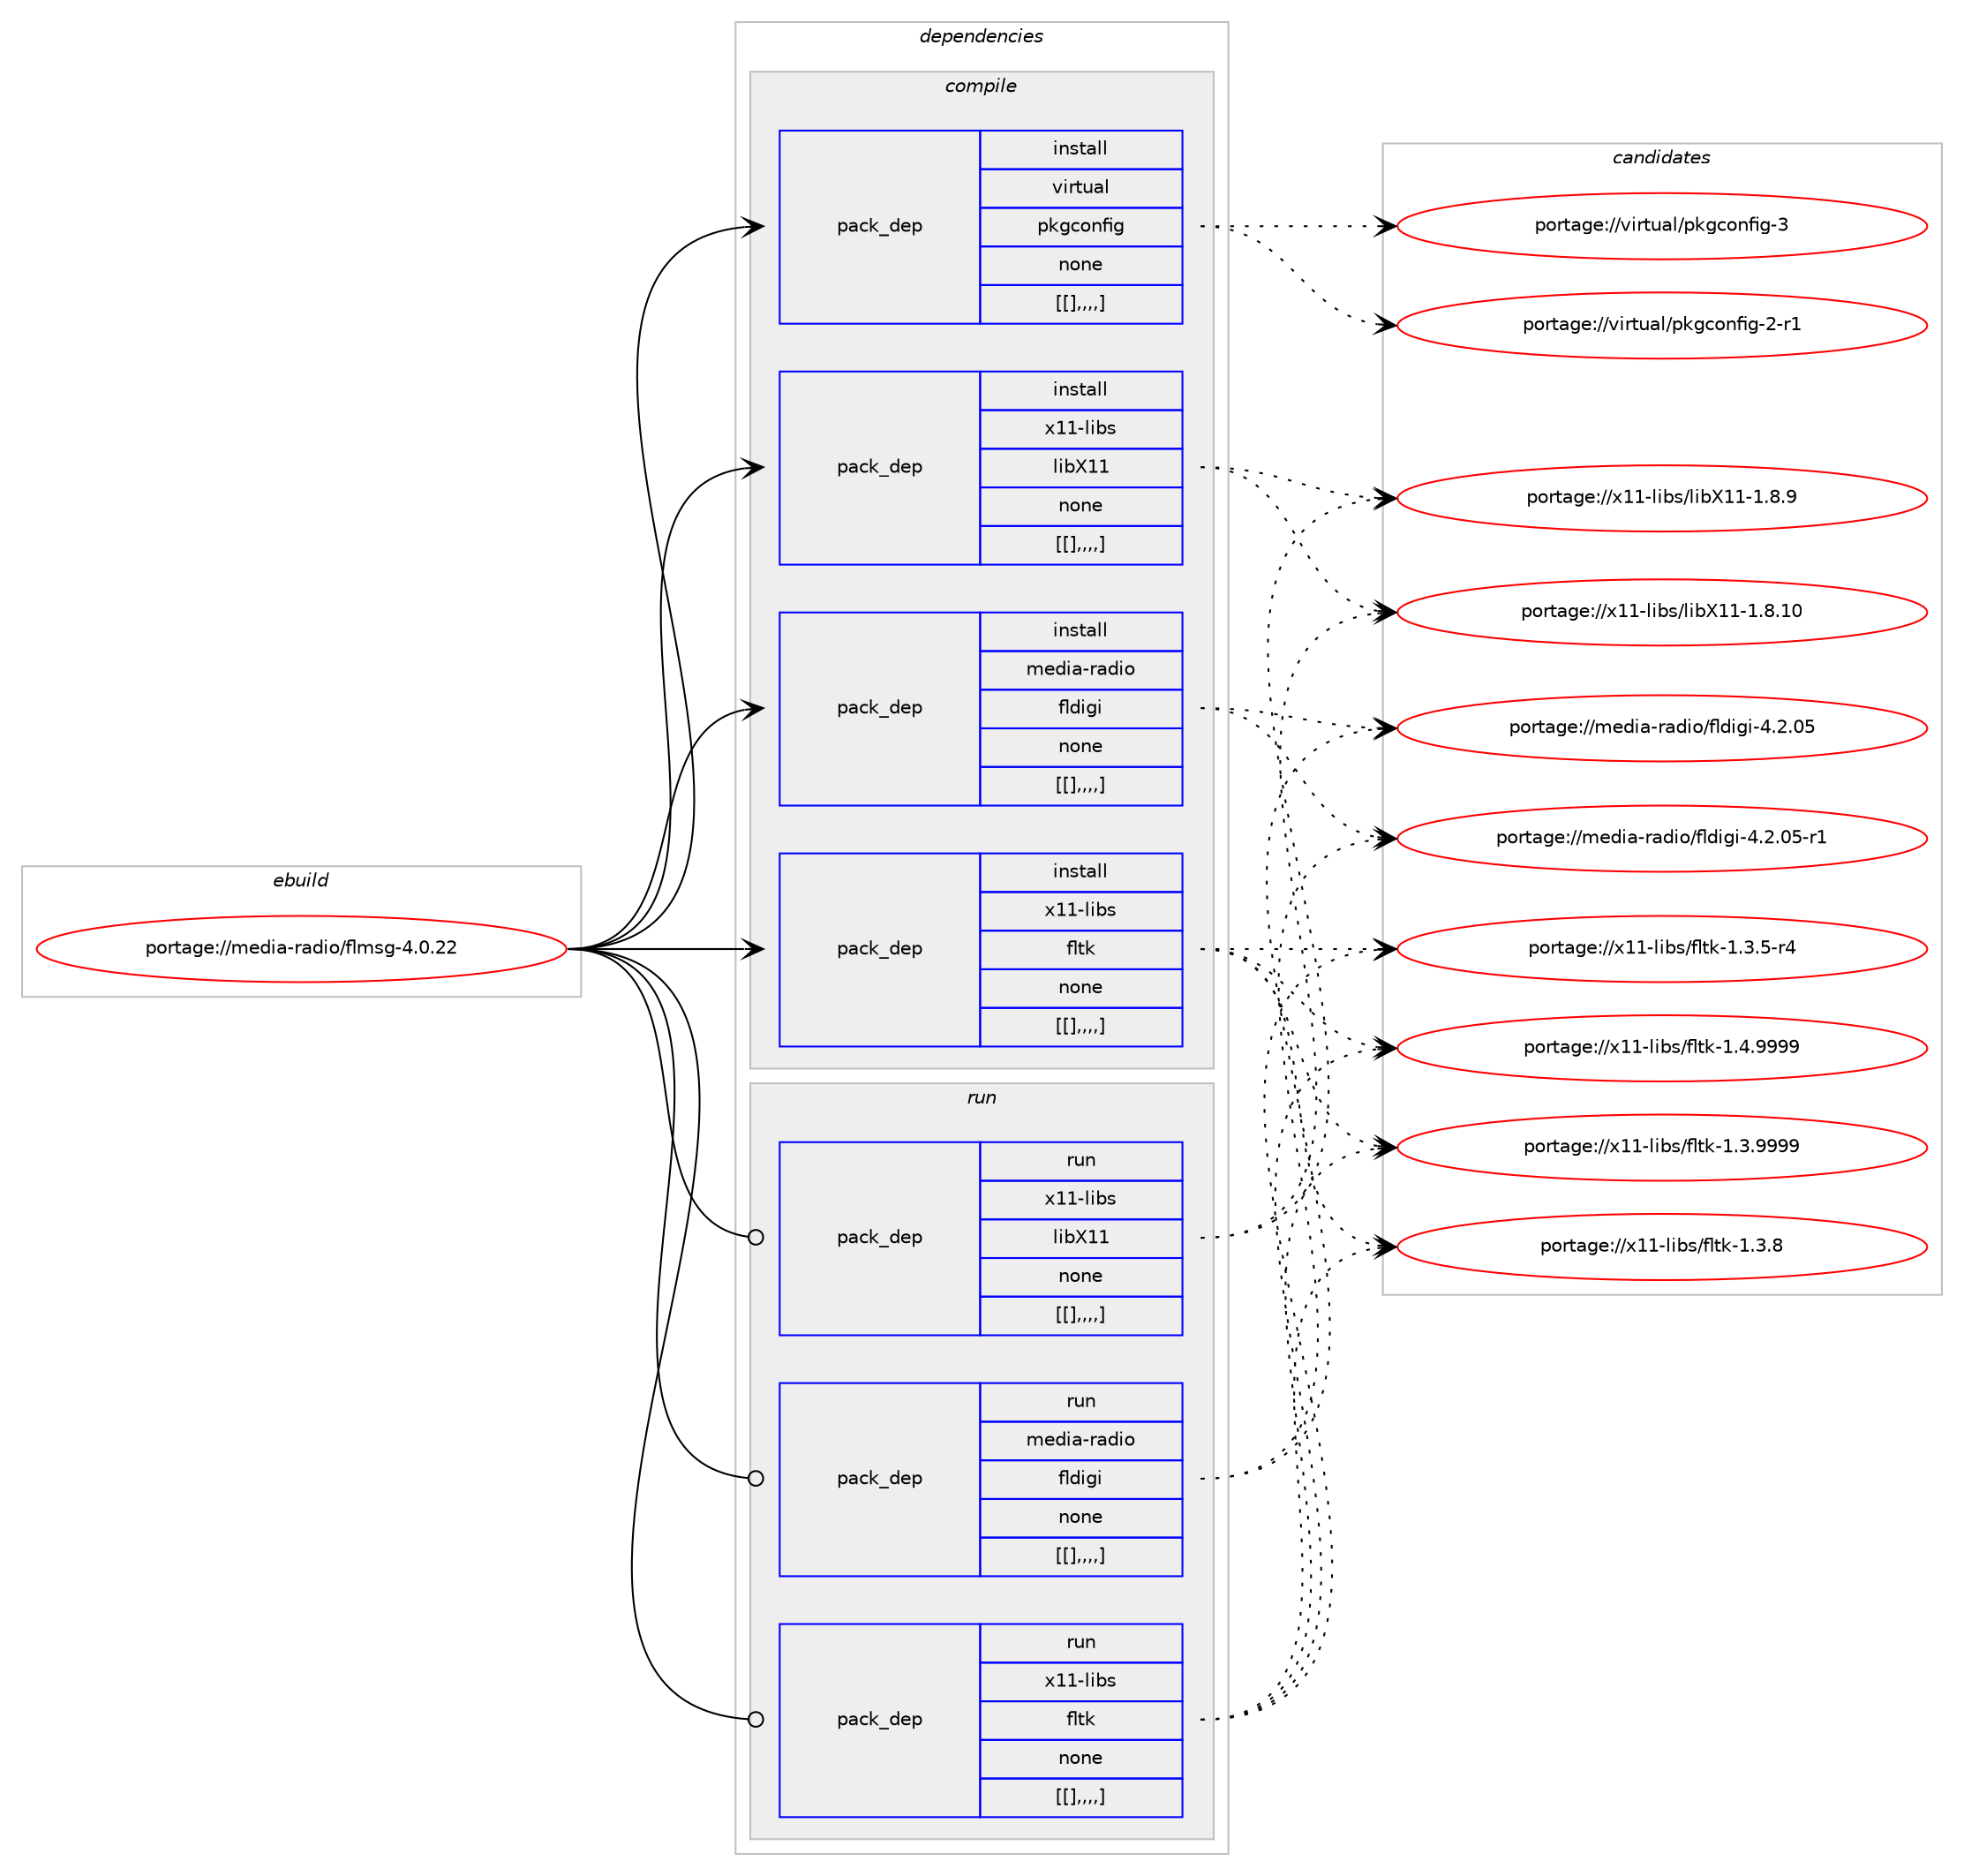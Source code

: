 digraph prolog {

# *************
# Graph options
# *************

newrank=true;
concentrate=true;
compound=true;
graph [rankdir=LR,fontname=Helvetica,fontsize=10,ranksep=1.5];#, ranksep=2.5, nodesep=0.2];
edge  [arrowhead=vee];
node  [fontname=Helvetica,fontsize=10];

# **********
# The ebuild
# **********

subgraph cluster_leftcol {
color=gray;
label=<<i>ebuild</i>>;
id [label="portage://media-radio/flmsg-4.0.22", color=red, width=4, href="../media-radio/flmsg-4.0.22.svg"];
}

# ****************
# The dependencies
# ****************

subgraph cluster_midcol {
color=gray;
label=<<i>dependencies</i>>;
subgraph cluster_compile {
fillcolor="#eeeeee";
style=filled;
label=<<i>compile</i>>;
subgraph pack242472 {
dependency327628 [label=<<TABLE BORDER="0" CELLBORDER="1" CELLSPACING="0" CELLPADDING="4" WIDTH="220"><TR><TD ROWSPAN="6" CELLPADDING="30">pack_dep</TD></TR><TR><TD WIDTH="110">install</TD></TR><TR><TD>media-radio</TD></TR><TR><TD>fldigi</TD></TR><TR><TD>none</TD></TR><TR><TD>[[],,,,]</TD></TR></TABLE>>, shape=none, color=blue];
}
id:e -> dependency327628:w [weight=20,style="solid",arrowhead="vee"];
subgraph pack242473 {
dependency327629 [label=<<TABLE BORDER="0" CELLBORDER="1" CELLSPACING="0" CELLPADDING="4" WIDTH="220"><TR><TD ROWSPAN="6" CELLPADDING="30">pack_dep</TD></TR><TR><TD WIDTH="110">install</TD></TR><TR><TD>virtual</TD></TR><TR><TD>pkgconfig</TD></TR><TR><TD>none</TD></TR><TR><TD>[[],,,,]</TD></TR></TABLE>>, shape=none, color=blue];
}
id:e -> dependency327629:w [weight=20,style="solid",arrowhead="vee"];
subgraph pack242474 {
dependency327630 [label=<<TABLE BORDER="0" CELLBORDER="1" CELLSPACING="0" CELLPADDING="4" WIDTH="220"><TR><TD ROWSPAN="6" CELLPADDING="30">pack_dep</TD></TR><TR><TD WIDTH="110">install</TD></TR><TR><TD>x11-libs</TD></TR><TR><TD>fltk</TD></TR><TR><TD>none</TD></TR><TR><TD>[[],,,,]</TD></TR></TABLE>>, shape=none, color=blue];
}
id:e -> dependency327630:w [weight=20,style="solid",arrowhead="vee"];
subgraph pack242475 {
dependency327631 [label=<<TABLE BORDER="0" CELLBORDER="1" CELLSPACING="0" CELLPADDING="4" WIDTH="220"><TR><TD ROWSPAN="6" CELLPADDING="30">pack_dep</TD></TR><TR><TD WIDTH="110">install</TD></TR><TR><TD>x11-libs</TD></TR><TR><TD>libX11</TD></TR><TR><TD>none</TD></TR><TR><TD>[[],,,,]</TD></TR></TABLE>>, shape=none, color=blue];
}
id:e -> dependency327631:w [weight=20,style="solid",arrowhead="vee"];
}
subgraph cluster_compileandrun {
fillcolor="#eeeeee";
style=filled;
label=<<i>compile and run</i>>;
}
subgraph cluster_run {
fillcolor="#eeeeee";
style=filled;
label=<<i>run</i>>;
subgraph pack242476 {
dependency327632 [label=<<TABLE BORDER="0" CELLBORDER="1" CELLSPACING="0" CELLPADDING="4" WIDTH="220"><TR><TD ROWSPAN="6" CELLPADDING="30">pack_dep</TD></TR><TR><TD WIDTH="110">run</TD></TR><TR><TD>media-radio</TD></TR><TR><TD>fldigi</TD></TR><TR><TD>none</TD></TR><TR><TD>[[],,,,]</TD></TR></TABLE>>, shape=none, color=blue];
}
id:e -> dependency327632:w [weight=20,style="solid",arrowhead="odot"];
subgraph pack242477 {
dependency327633 [label=<<TABLE BORDER="0" CELLBORDER="1" CELLSPACING="0" CELLPADDING="4" WIDTH="220"><TR><TD ROWSPAN="6" CELLPADDING="30">pack_dep</TD></TR><TR><TD WIDTH="110">run</TD></TR><TR><TD>x11-libs</TD></TR><TR><TD>fltk</TD></TR><TR><TD>none</TD></TR><TR><TD>[[],,,,]</TD></TR></TABLE>>, shape=none, color=blue];
}
id:e -> dependency327633:w [weight=20,style="solid",arrowhead="odot"];
subgraph pack242478 {
dependency327634 [label=<<TABLE BORDER="0" CELLBORDER="1" CELLSPACING="0" CELLPADDING="4" WIDTH="220"><TR><TD ROWSPAN="6" CELLPADDING="30">pack_dep</TD></TR><TR><TD WIDTH="110">run</TD></TR><TR><TD>x11-libs</TD></TR><TR><TD>libX11</TD></TR><TR><TD>none</TD></TR><TR><TD>[[],,,,]</TD></TR></TABLE>>, shape=none, color=blue];
}
id:e -> dependency327634:w [weight=20,style="solid",arrowhead="odot"];
}
}

# **************
# The candidates
# **************

subgraph cluster_choices {
rank=same;
color=gray;
label=<<i>candidates</i>>;

subgraph choice242472 {
color=black;
nodesep=1;
choice10910110010597451149710010511147102108100105103105455246504648534511449 [label="portage://media-radio/fldigi-4.2.05-r1", color=red, width=4,href="../media-radio/fldigi-4.2.05-r1.svg"];
choice1091011001059745114971001051114710210810010510310545524650464853 [label="portage://media-radio/fldigi-4.2.05", color=red, width=4,href="../media-radio/fldigi-4.2.05.svg"];
dependency327628:e -> choice10910110010597451149710010511147102108100105103105455246504648534511449:w [style=dotted,weight="100"];
dependency327628:e -> choice1091011001059745114971001051114710210810010510310545524650464853:w [style=dotted,weight="100"];
}
subgraph choice242473 {
color=black;
nodesep=1;
choice1181051141161179710847112107103991111101021051034551 [label="portage://virtual/pkgconfig-3", color=red, width=4,href="../virtual/pkgconfig-3.svg"];
choice11810511411611797108471121071039911111010210510345504511449 [label="portage://virtual/pkgconfig-2-r1", color=red, width=4,href="../virtual/pkgconfig-2-r1.svg"];
dependency327629:e -> choice1181051141161179710847112107103991111101021051034551:w [style=dotted,weight="100"];
dependency327629:e -> choice11810511411611797108471121071039911111010210510345504511449:w [style=dotted,weight="100"];
}
subgraph choice242474 {
color=black;
nodesep=1;
choice1204949451081059811547102108116107454946524657575757 [label="portage://x11-libs/fltk-1.4.9999", color=red, width=4,href="../x11-libs/fltk-1.4.9999.svg"];
choice1204949451081059811547102108116107454946514657575757 [label="portage://x11-libs/fltk-1.3.9999", color=red, width=4,href="../x11-libs/fltk-1.3.9999.svg"];
choice1204949451081059811547102108116107454946514656 [label="portage://x11-libs/fltk-1.3.8", color=red, width=4,href="../x11-libs/fltk-1.3.8.svg"];
choice12049494510810598115471021081161074549465146534511452 [label="portage://x11-libs/fltk-1.3.5-r4", color=red, width=4,href="../x11-libs/fltk-1.3.5-r4.svg"];
dependency327630:e -> choice1204949451081059811547102108116107454946524657575757:w [style=dotted,weight="100"];
dependency327630:e -> choice1204949451081059811547102108116107454946514657575757:w [style=dotted,weight="100"];
dependency327630:e -> choice1204949451081059811547102108116107454946514656:w [style=dotted,weight="100"];
dependency327630:e -> choice12049494510810598115471021081161074549465146534511452:w [style=dotted,weight="100"];
}
subgraph choice242475 {
color=black;
nodesep=1;
choice12049494510810598115471081059888494945494656464948 [label="portage://x11-libs/libX11-1.8.10", color=red, width=4,href="../x11-libs/libX11-1.8.10.svg"];
choice120494945108105981154710810598884949454946564657 [label="portage://x11-libs/libX11-1.8.9", color=red, width=4,href="../x11-libs/libX11-1.8.9.svg"];
dependency327631:e -> choice12049494510810598115471081059888494945494656464948:w [style=dotted,weight="100"];
dependency327631:e -> choice120494945108105981154710810598884949454946564657:w [style=dotted,weight="100"];
}
subgraph choice242476 {
color=black;
nodesep=1;
choice10910110010597451149710010511147102108100105103105455246504648534511449 [label="portage://media-radio/fldigi-4.2.05-r1", color=red, width=4,href="../media-radio/fldigi-4.2.05-r1.svg"];
choice1091011001059745114971001051114710210810010510310545524650464853 [label="portage://media-radio/fldigi-4.2.05", color=red, width=4,href="../media-radio/fldigi-4.2.05.svg"];
dependency327632:e -> choice10910110010597451149710010511147102108100105103105455246504648534511449:w [style=dotted,weight="100"];
dependency327632:e -> choice1091011001059745114971001051114710210810010510310545524650464853:w [style=dotted,weight="100"];
}
subgraph choice242477 {
color=black;
nodesep=1;
choice1204949451081059811547102108116107454946524657575757 [label="portage://x11-libs/fltk-1.4.9999", color=red, width=4,href="../x11-libs/fltk-1.4.9999.svg"];
choice1204949451081059811547102108116107454946514657575757 [label="portage://x11-libs/fltk-1.3.9999", color=red, width=4,href="../x11-libs/fltk-1.3.9999.svg"];
choice1204949451081059811547102108116107454946514656 [label="portage://x11-libs/fltk-1.3.8", color=red, width=4,href="../x11-libs/fltk-1.3.8.svg"];
choice12049494510810598115471021081161074549465146534511452 [label="portage://x11-libs/fltk-1.3.5-r4", color=red, width=4,href="../x11-libs/fltk-1.3.5-r4.svg"];
dependency327633:e -> choice1204949451081059811547102108116107454946524657575757:w [style=dotted,weight="100"];
dependency327633:e -> choice1204949451081059811547102108116107454946514657575757:w [style=dotted,weight="100"];
dependency327633:e -> choice1204949451081059811547102108116107454946514656:w [style=dotted,weight="100"];
dependency327633:e -> choice12049494510810598115471021081161074549465146534511452:w [style=dotted,weight="100"];
}
subgraph choice242478 {
color=black;
nodesep=1;
choice12049494510810598115471081059888494945494656464948 [label="portage://x11-libs/libX11-1.8.10", color=red, width=4,href="../x11-libs/libX11-1.8.10.svg"];
choice120494945108105981154710810598884949454946564657 [label="portage://x11-libs/libX11-1.8.9", color=red, width=4,href="../x11-libs/libX11-1.8.9.svg"];
dependency327634:e -> choice12049494510810598115471081059888494945494656464948:w [style=dotted,weight="100"];
dependency327634:e -> choice120494945108105981154710810598884949454946564657:w [style=dotted,weight="100"];
}
}

}
